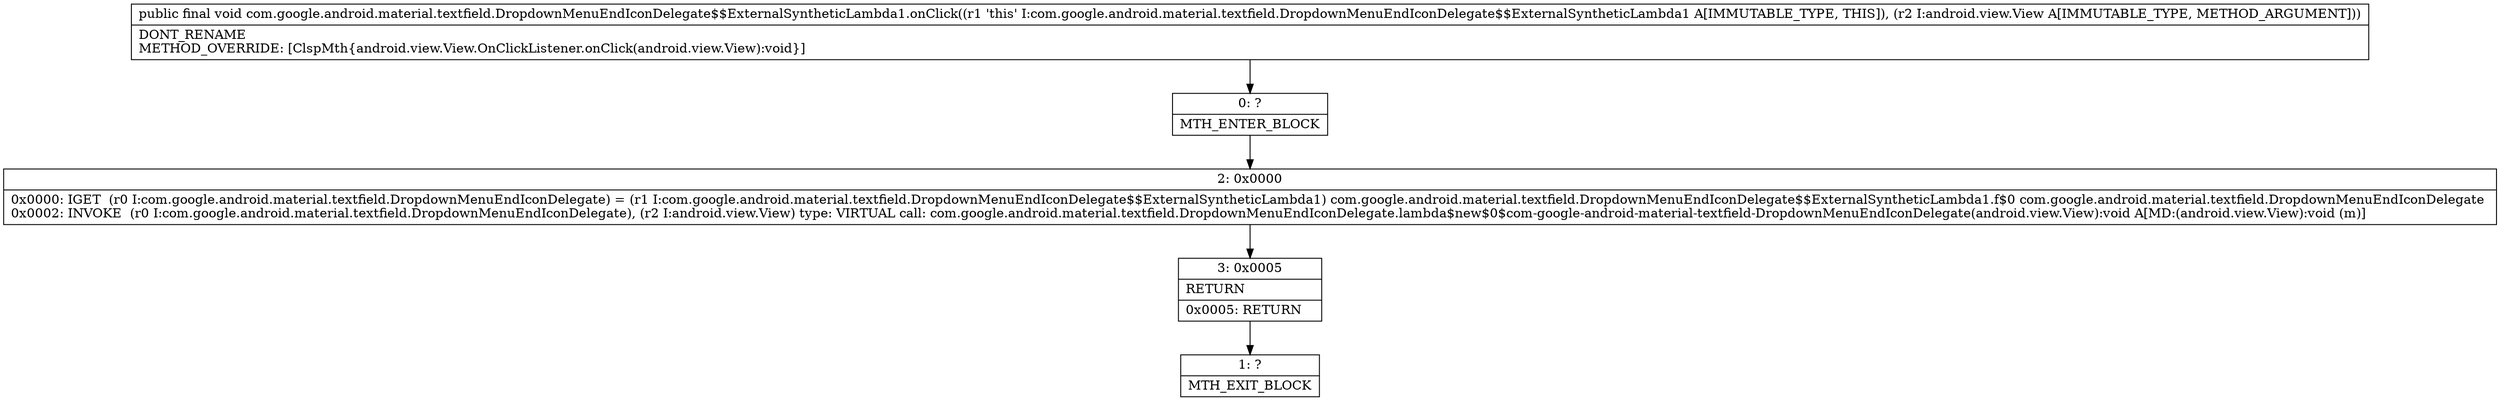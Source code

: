 digraph "CFG forcom.google.android.material.textfield.DropdownMenuEndIconDelegate$$ExternalSyntheticLambda1.onClick(Landroid\/view\/View;)V" {
Node_0 [shape=record,label="{0\:\ ?|MTH_ENTER_BLOCK\l}"];
Node_2 [shape=record,label="{2\:\ 0x0000|0x0000: IGET  (r0 I:com.google.android.material.textfield.DropdownMenuEndIconDelegate) = (r1 I:com.google.android.material.textfield.DropdownMenuEndIconDelegate$$ExternalSyntheticLambda1) com.google.android.material.textfield.DropdownMenuEndIconDelegate$$ExternalSyntheticLambda1.f$0 com.google.android.material.textfield.DropdownMenuEndIconDelegate \l0x0002: INVOKE  (r0 I:com.google.android.material.textfield.DropdownMenuEndIconDelegate), (r2 I:android.view.View) type: VIRTUAL call: com.google.android.material.textfield.DropdownMenuEndIconDelegate.lambda$new$0$com\-google\-android\-material\-textfield\-DropdownMenuEndIconDelegate(android.view.View):void A[MD:(android.view.View):void (m)]\l}"];
Node_3 [shape=record,label="{3\:\ 0x0005|RETURN\l|0x0005: RETURN   \l}"];
Node_1 [shape=record,label="{1\:\ ?|MTH_EXIT_BLOCK\l}"];
MethodNode[shape=record,label="{public final void com.google.android.material.textfield.DropdownMenuEndIconDelegate$$ExternalSyntheticLambda1.onClick((r1 'this' I:com.google.android.material.textfield.DropdownMenuEndIconDelegate$$ExternalSyntheticLambda1 A[IMMUTABLE_TYPE, THIS]), (r2 I:android.view.View A[IMMUTABLE_TYPE, METHOD_ARGUMENT]))  | DONT_RENAME\lMETHOD_OVERRIDE: [ClspMth\{android.view.View.OnClickListener.onClick(android.view.View):void\}]\l}"];
MethodNode -> Node_0;Node_0 -> Node_2;
Node_2 -> Node_3;
Node_3 -> Node_1;
}

